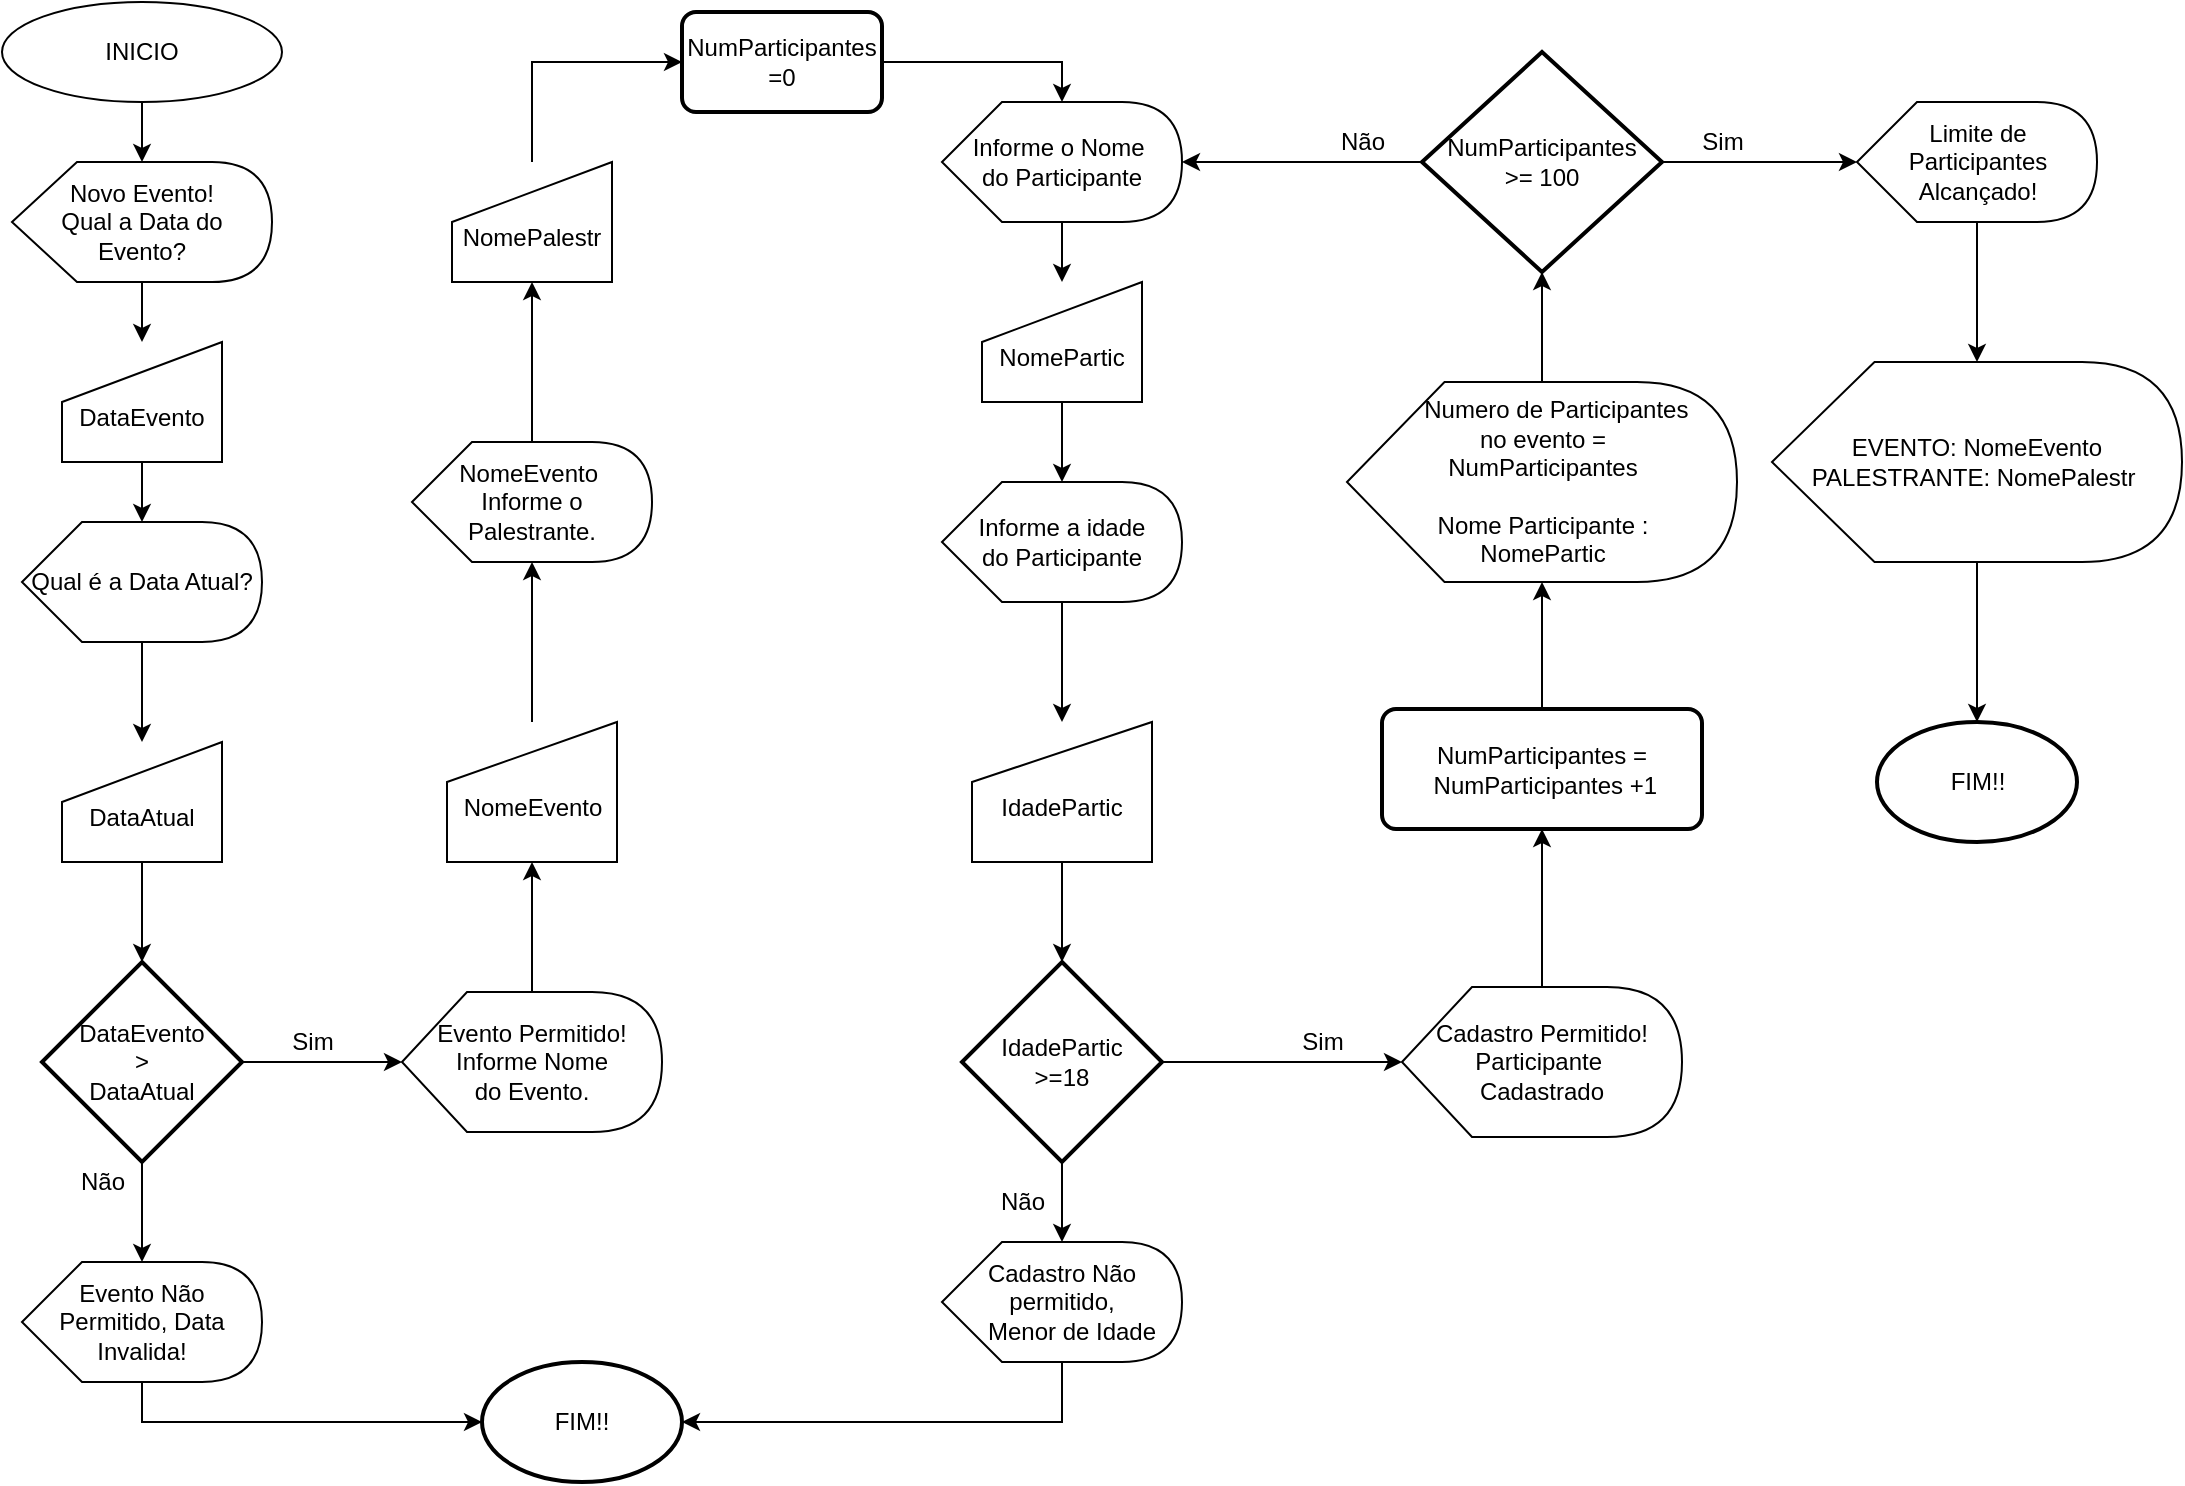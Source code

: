 <mxfile version="14.9.8" type="device"><diagram id="LUPZV6kGyXnm7eLJj6zF" name="Page-1"><mxGraphModel dx="1102" dy="614" grid="1" gridSize="10" guides="1" tooltips="1" connect="1" arrows="1" fold="1" page="1" pageScale="1" pageWidth="1169" pageHeight="827" math="0" shadow="0"><root><mxCell id="0"/><mxCell id="1" parent="0"/><mxCell id="jjQpmmcVx8PR-NArtceY-3" value="" style="edgeStyle=orthogonalEdgeStyle;rounded=0;orthogonalLoop=1;jettySize=auto;html=1;" edge="1" parent="1" source="0DQqVzAVI8Pw93I1JX0w-1" target="jjQpmmcVx8PR-NArtceY-1"><mxGeometry relative="1" as="geometry"/></mxCell><mxCell id="0DQqVzAVI8Pw93I1JX0w-1" value="INICIO" style="ellipse;whiteSpace=wrap;html=1;" parent="1" vertex="1"><mxGeometry x="20" y="30" width="140" height="50" as="geometry"/></mxCell><mxCell id="jjQpmmcVx8PR-NArtceY-5" value="" style="edgeStyle=orthogonalEdgeStyle;rounded=0;orthogonalLoop=1;jettySize=auto;html=1;" edge="1" parent="1" source="jjQpmmcVx8PR-NArtceY-1" target="jjQpmmcVx8PR-NArtceY-4"><mxGeometry relative="1" as="geometry"/></mxCell><mxCell id="jjQpmmcVx8PR-NArtceY-1" value="Novo Evento!&lt;br&gt;Qual a Data do Evento?" style="shape=display;whiteSpace=wrap;html=1;size=0.25;" vertex="1" parent="1"><mxGeometry x="25" y="110" width="130" height="60" as="geometry"/></mxCell><mxCell id="jjQpmmcVx8PR-NArtceY-8" value="" style="edgeStyle=orthogonalEdgeStyle;rounded=0;orthogonalLoop=1;jettySize=auto;html=1;" edge="1" parent="1" source="jjQpmmcVx8PR-NArtceY-4" target="jjQpmmcVx8PR-NArtceY-7"><mxGeometry relative="1" as="geometry"/></mxCell><mxCell id="jjQpmmcVx8PR-NArtceY-4" value="&lt;br&gt;DataEvento" style="shape=manualInput;whiteSpace=wrap;html=1;" vertex="1" parent="1"><mxGeometry x="50" y="200" width="80" height="60" as="geometry"/></mxCell><mxCell id="jjQpmmcVx8PR-NArtceY-12" value="" style="edgeStyle=orthogonalEdgeStyle;rounded=0;orthogonalLoop=1;jettySize=auto;html=1;" edge="1" parent="1" source="jjQpmmcVx8PR-NArtceY-7" target="jjQpmmcVx8PR-NArtceY-11"><mxGeometry relative="1" as="geometry"/></mxCell><mxCell id="jjQpmmcVx8PR-NArtceY-7" value="Qual é a Data Atual?" style="shape=display;whiteSpace=wrap;html=1;" vertex="1" parent="1"><mxGeometry x="30" y="290" width="120" height="60" as="geometry"/></mxCell><mxCell id="jjQpmmcVx8PR-NArtceY-9" value="Sim" style="text;html=1;align=center;verticalAlign=middle;resizable=0;points=[];autosize=1;strokeColor=none;" vertex="1" parent="1"><mxGeometry x="155" y="540" width="40" height="20" as="geometry"/></mxCell><mxCell id="jjQpmmcVx8PR-NArtceY-10" value="Não" style="text;html=1;align=center;verticalAlign=middle;resizable=0;points=[];autosize=1;strokeColor=none;" vertex="1" parent="1"><mxGeometry x="50" y="610" width="40" height="20" as="geometry"/></mxCell><mxCell id="jjQpmmcVx8PR-NArtceY-14" value="" style="edgeStyle=orthogonalEdgeStyle;rounded=0;orthogonalLoop=1;jettySize=auto;html=1;" edge="1" parent="1" source="jjQpmmcVx8PR-NArtceY-11" target="jjQpmmcVx8PR-NArtceY-13"><mxGeometry relative="1" as="geometry"/></mxCell><mxCell id="jjQpmmcVx8PR-NArtceY-11" value="&lt;br&gt;DataAtual" style="shape=manualInput;whiteSpace=wrap;html=1;" vertex="1" parent="1"><mxGeometry x="50" y="400" width="80" height="60" as="geometry"/></mxCell><mxCell id="jjQpmmcVx8PR-NArtceY-16" value="" style="edgeStyle=orthogonalEdgeStyle;rounded=0;orthogonalLoop=1;jettySize=auto;html=1;" edge="1" parent="1" source="jjQpmmcVx8PR-NArtceY-13" target="jjQpmmcVx8PR-NArtceY-15"><mxGeometry relative="1" as="geometry"/></mxCell><mxCell id="jjQpmmcVx8PR-NArtceY-18" value="" style="edgeStyle=orthogonalEdgeStyle;rounded=0;orthogonalLoop=1;jettySize=auto;html=1;" edge="1" parent="1" source="jjQpmmcVx8PR-NArtceY-13" target="jjQpmmcVx8PR-NArtceY-17"><mxGeometry relative="1" as="geometry"/></mxCell><mxCell id="jjQpmmcVx8PR-NArtceY-13" value="DataEvento &lt;br&gt;&amp;gt;&lt;br&gt;DataAtual" style="strokeWidth=2;html=1;shape=mxgraph.flowchart.decision;whiteSpace=wrap;" vertex="1" parent="1"><mxGeometry x="40" y="510" width="100" height="100" as="geometry"/></mxCell><mxCell id="jjQpmmcVx8PR-NArtceY-67" style="edgeStyle=orthogonalEdgeStyle;rounded=0;orthogonalLoop=1;jettySize=auto;html=1;exitX=0;exitY=0;exitDx=60;exitDy=60;exitPerimeter=0;entryX=0;entryY=0.5;entryDx=0;entryDy=0;entryPerimeter=0;" edge="1" parent="1" source="jjQpmmcVx8PR-NArtceY-15" target="jjQpmmcVx8PR-NArtceY-19"><mxGeometry relative="1" as="geometry"/></mxCell><mxCell id="jjQpmmcVx8PR-NArtceY-15" value="Evento Não Permitido, Data Invalida!" style="shape=display;whiteSpace=wrap;html=1;" vertex="1" parent="1"><mxGeometry x="30" y="660" width="120" height="60" as="geometry"/></mxCell><mxCell id="jjQpmmcVx8PR-NArtceY-22" value="" style="edgeStyle=orthogonalEdgeStyle;rounded=0;orthogonalLoop=1;jettySize=auto;html=1;" edge="1" parent="1" source="jjQpmmcVx8PR-NArtceY-17" target="jjQpmmcVx8PR-NArtceY-21"><mxGeometry relative="1" as="geometry"/></mxCell><mxCell id="jjQpmmcVx8PR-NArtceY-17" value="Evento Permitido!&lt;br&gt;Informe Nome &lt;br&gt;do Evento." style="shape=display;whiteSpace=wrap;html=1;" vertex="1" parent="1"><mxGeometry x="220" y="525" width="130" height="70" as="geometry"/></mxCell><mxCell id="jjQpmmcVx8PR-NArtceY-19" value="FIM!!" style="strokeWidth=2;html=1;shape=mxgraph.flowchart.start_1;whiteSpace=wrap;" vertex="1" parent="1"><mxGeometry x="260" y="710" width="100" height="60" as="geometry"/></mxCell><mxCell id="jjQpmmcVx8PR-NArtceY-25" value="" style="edgeStyle=orthogonalEdgeStyle;rounded=0;orthogonalLoop=1;jettySize=auto;html=1;" edge="1" parent="1" source="jjQpmmcVx8PR-NArtceY-21" target="jjQpmmcVx8PR-NArtceY-24"><mxGeometry relative="1" as="geometry"/></mxCell><mxCell id="jjQpmmcVx8PR-NArtceY-21" value="&lt;br&gt;NomeEvento" style="shape=manualInput;whiteSpace=wrap;html=1;" vertex="1" parent="1"><mxGeometry x="242.5" y="390" width="85" height="70" as="geometry"/></mxCell><mxCell id="jjQpmmcVx8PR-NArtceY-27" value="" style="edgeStyle=orthogonalEdgeStyle;rounded=0;orthogonalLoop=1;jettySize=auto;html=1;" edge="1" parent="1" source="jjQpmmcVx8PR-NArtceY-24" target="jjQpmmcVx8PR-NArtceY-26"><mxGeometry relative="1" as="geometry"/></mxCell><mxCell id="jjQpmmcVx8PR-NArtceY-24" value="NomeEvento&amp;nbsp;&lt;br&gt;Informe o &lt;br&gt;Palestrante." style="shape=display;whiteSpace=wrap;html=1;" vertex="1" parent="1"><mxGeometry x="225" y="250" width="120" height="60" as="geometry"/></mxCell><mxCell id="jjQpmmcVx8PR-NArtceY-30" value="" style="edgeStyle=orthogonalEdgeStyle;rounded=0;orthogonalLoop=1;jettySize=auto;html=1;entryX=0;entryY=0.5;entryDx=0;entryDy=0;" edge="1" parent="1" source="jjQpmmcVx8PR-NArtceY-26" target="jjQpmmcVx8PR-NArtceY-29"><mxGeometry relative="1" as="geometry"><Array as="points"><mxPoint x="285" y="60"/></Array></mxGeometry></mxCell><mxCell id="jjQpmmcVx8PR-NArtceY-26" value="&lt;br&gt;NomePalestr" style="shape=manualInput;whiteSpace=wrap;html=1;" vertex="1" parent="1"><mxGeometry x="245" y="110" width="80" height="60" as="geometry"/></mxCell><mxCell id="jjQpmmcVx8PR-NArtceY-33" value="" style="edgeStyle=orthogonalEdgeStyle;rounded=0;orthogonalLoop=1;jettySize=auto;html=1;" edge="1" parent="1" source="jjQpmmcVx8PR-NArtceY-29" target="jjQpmmcVx8PR-NArtceY-31"><mxGeometry relative="1" as="geometry"><Array as="points"><mxPoint x="550" y="60"/></Array></mxGeometry></mxCell><mxCell id="jjQpmmcVx8PR-NArtceY-29" value="NumParticipantes&lt;br&gt;=0" style="rounded=1;whiteSpace=wrap;html=1;absoluteArcSize=1;arcSize=14;strokeWidth=2;" vertex="1" parent="1"><mxGeometry x="360" y="35" width="100" height="50" as="geometry"/></mxCell><mxCell id="jjQpmmcVx8PR-NArtceY-34" value="" style="edgeStyle=orthogonalEdgeStyle;rounded=0;orthogonalLoop=1;jettySize=auto;html=1;" edge="1" parent="1" source="jjQpmmcVx8PR-NArtceY-31" target="jjQpmmcVx8PR-NArtceY-32"><mxGeometry relative="1" as="geometry"/></mxCell><mxCell id="jjQpmmcVx8PR-NArtceY-31" value="Informe o Nome&amp;nbsp;&lt;br&gt;do Participante" style="shape=display;whiteSpace=wrap;html=1;" vertex="1" parent="1"><mxGeometry x="490" y="80" width="120" height="60" as="geometry"/></mxCell><mxCell id="jjQpmmcVx8PR-NArtceY-37" value="" style="edgeStyle=orthogonalEdgeStyle;rounded=0;orthogonalLoop=1;jettySize=auto;html=1;" edge="1" parent="1" source="jjQpmmcVx8PR-NArtceY-32" target="jjQpmmcVx8PR-NArtceY-35"><mxGeometry relative="1" as="geometry"/></mxCell><mxCell id="jjQpmmcVx8PR-NArtceY-32" value="&lt;br&gt;NomePartic" style="shape=manualInput;whiteSpace=wrap;html=1;" vertex="1" parent="1"><mxGeometry x="510" y="170" width="80" height="60" as="geometry"/></mxCell><mxCell id="jjQpmmcVx8PR-NArtceY-38" value="" style="edgeStyle=orthogonalEdgeStyle;rounded=0;orthogonalLoop=1;jettySize=auto;html=1;" edge="1" parent="1" source="jjQpmmcVx8PR-NArtceY-35" target="jjQpmmcVx8PR-NArtceY-36"><mxGeometry relative="1" as="geometry"/></mxCell><mxCell id="jjQpmmcVx8PR-NArtceY-35" value="Informe a idade&lt;br&gt;do Participante" style="shape=display;whiteSpace=wrap;html=1;" vertex="1" parent="1"><mxGeometry x="490" y="270" width="120" height="60" as="geometry"/></mxCell><mxCell id="jjQpmmcVx8PR-NArtceY-40" value="" style="edgeStyle=orthogonalEdgeStyle;rounded=0;orthogonalLoop=1;jettySize=auto;html=1;" edge="1" parent="1" source="jjQpmmcVx8PR-NArtceY-36" target="jjQpmmcVx8PR-NArtceY-39"><mxGeometry relative="1" as="geometry"/></mxCell><mxCell id="jjQpmmcVx8PR-NArtceY-36" value="&lt;br&gt;IdadePartic" style="shape=manualInput;whiteSpace=wrap;html=1;" vertex="1" parent="1"><mxGeometry x="505" y="390" width="90" height="70" as="geometry"/></mxCell><mxCell id="jjQpmmcVx8PR-NArtceY-43" value="" style="edgeStyle=orthogonalEdgeStyle;rounded=0;orthogonalLoop=1;jettySize=auto;html=1;" edge="1" parent="1" source="jjQpmmcVx8PR-NArtceY-39" target="jjQpmmcVx8PR-NArtceY-41"><mxGeometry relative="1" as="geometry"/></mxCell><mxCell id="jjQpmmcVx8PR-NArtceY-47" value="" style="edgeStyle=orthogonalEdgeStyle;rounded=0;orthogonalLoop=1;jettySize=auto;html=1;" edge="1" parent="1" source="jjQpmmcVx8PR-NArtceY-39" target="jjQpmmcVx8PR-NArtceY-46"><mxGeometry relative="1" as="geometry"/></mxCell><mxCell id="jjQpmmcVx8PR-NArtceY-39" value="IdadePartic &lt;br&gt;&amp;gt;=18" style="strokeWidth=2;html=1;shape=mxgraph.flowchart.decision;whiteSpace=wrap;" vertex="1" parent="1"><mxGeometry x="500" y="510" width="100" height="100" as="geometry"/></mxCell><mxCell id="jjQpmmcVx8PR-NArtceY-41" value="Cadastro Não permitido,&lt;br&gt;&amp;nbsp; &amp;nbsp;Menor de Idade" style="shape=display;whiteSpace=wrap;html=1;" vertex="1" parent="1"><mxGeometry x="490" y="650" width="120" height="60" as="geometry"/></mxCell><mxCell id="jjQpmmcVx8PR-NArtceY-42" value="Não" style="text;html=1;align=center;verticalAlign=middle;resizable=0;points=[];autosize=1;strokeColor=none;" vertex="1" parent="1"><mxGeometry x="510" y="620" width="40" height="20" as="geometry"/></mxCell><mxCell id="jjQpmmcVx8PR-NArtceY-45" value="" style="edgeStyle=orthogonalEdgeStyle;rounded=0;orthogonalLoop=1;jettySize=auto;html=1;entryX=1;entryY=0.5;entryDx=0;entryDy=0;entryPerimeter=0;exitX=0;exitY=0;exitDx=60;exitDy=60;exitPerimeter=0;" edge="1" parent="1" source="jjQpmmcVx8PR-NArtceY-41" target="jjQpmmcVx8PR-NArtceY-19"><mxGeometry relative="1" as="geometry"><mxPoint x="410" y="630" as="sourcePoint"/><mxPoint x="466" y="740" as="targetPoint"/><Array as="points"><mxPoint x="550" y="740"/></Array></mxGeometry></mxCell><mxCell id="jjQpmmcVx8PR-NArtceY-50" value="" style="edgeStyle=orthogonalEdgeStyle;rounded=0;orthogonalLoop=1;jettySize=auto;html=1;" edge="1" parent="1" source="jjQpmmcVx8PR-NArtceY-46" target="jjQpmmcVx8PR-NArtceY-49"><mxGeometry relative="1" as="geometry"/></mxCell><mxCell id="jjQpmmcVx8PR-NArtceY-46" value="Cadastro Permitido!&lt;br&gt;Participante&amp;nbsp;&lt;br&gt;Cadastrado" style="shape=display;whiteSpace=wrap;html=1;" vertex="1" parent="1"><mxGeometry x="720" y="522.5" width="140" height="75" as="geometry"/></mxCell><mxCell id="jjQpmmcVx8PR-NArtceY-48" value="Sim" style="text;html=1;align=center;verticalAlign=middle;resizable=0;points=[];autosize=1;strokeColor=none;" vertex="1" parent="1"><mxGeometry x="660" y="540" width="40" height="20" as="geometry"/></mxCell><mxCell id="jjQpmmcVx8PR-NArtceY-53" value="" style="edgeStyle=orthogonalEdgeStyle;rounded=0;orthogonalLoop=1;jettySize=auto;html=1;" edge="1" parent="1" source="jjQpmmcVx8PR-NArtceY-49" target="jjQpmmcVx8PR-NArtceY-52"><mxGeometry relative="1" as="geometry"/></mxCell><mxCell id="jjQpmmcVx8PR-NArtceY-49" value="NumParticipantes =&lt;br&gt;&amp;nbsp;NumParticipantes +1" style="rounded=1;whiteSpace=wrap;html=1;absoluteArcSize=1;arcSize=14;strokeWidth=2;" vertex="1" parent="1"><mxGeometry x="710" y="383.5" width="160" height="60" as="geometry"/></mxCell><mxCell id="jjQpmmcVx8PR-NArtceY-56" style="edgeStyle=orthogonalEdgeStyle;rounded=0;orthogonalLoop=1;jettySize=auto;html=1;exitX=1;exitY=0.5;exitDx=0;exitDy=0;exitPerimeter=0;entryX=0;entryY=0.5;entryDx=0;entryDy=0;entryPerimeter=0;" edge="1" parent="1" source="jjQpmmcVx8PR-NArtceY-51" target="jjQpmmcVx8PR-NArtceY-55"><mxGeometry relative="1" as="geometry"/></mxCell><mxCell id="jjQpmmcVx8PR-NArtceY-66" style="edgeStyle=orthogonalEdgeStyle;rounded=0;orthogonalLoop=1;jettySize=auto;html=1;exitX=0;exitY=0.5;exitDx=0;exitDy=0;exitPerimeter=0;entryX=1;entryY=0.5;entryDx=0;entryDy=0;entryPerimeter=0;" edge="1" parent="1" source="jjQpmmcVx8PR-NArtceY-51" target="jjQpmmcVx8PR-NArtceY-31"><mxGeometry relative="1" as="geometry"/></mxCell><mxCell id="jjQpmmcVx8PR-NArtceY-51" value="NumParticipantes&lt;br&gt;&amp;gt;= 100" style="strokeWidth=2;html=1;shape=mxgraph.flowchart.decision;whiteSpace=wrap;" vertex="1" parent="1"><mxGeometry x="730" y="55" width="120" height="110" as="geometry"/></mxCell><mxCell id="jjQpmmcVx8PR-NArtceY-54" value="" style="edgeStyle=orthogonalEdgeStyle;rounded=0;orthogonalLoop=1;jettySize=auto;html=1;" edge="1" parent="1" source="jjQpmmcVx8PR-NArtceY-52" target="jjQpmmcVx8PR-NArtceY-51"><mxGeometry relative="1" as="geometry"/></mxCell><mxCell id="jjQpmmcVx8PR-NArtceY-52" value="&amp;nbsp; &amp;nbsp; Numero de Participantes &lt;br&gt;no evento =&lt;br&gt;NumParticipantes&lt;br&gt;&lt;br&gt;Nome Participante :&lt;br&gt;NomePartic" style="shape=display;whiteSpace=wrap;html=1;" vertex="1" parent="1"><mxGeometry x="692.5" y="220" width="195" height="100" as="geometry"/></mxCell><mxCell id="jjQpmmcVx8PR-NArtceY-69" value="" style="edgeStyle=orthogonalEdgeStyle;rounded=0;orthogonalLoop=1;jettySize=auto;html=1;" edge="1" parent="1" source="jjQpmmcVx8PR-NArtceY-55" target="jjQpmmcVx8PR-NArtceY-68"><mxGeometry relative="1" as="geometry"/></mxCell><mxCell id="jjQpmmcVx8PR-NArtceY-55" value="Limite de Participantes Alcançado!" style="shape=display;whiteSpace=wrap;html=1;" vertex="1" parent="1"><mxGeometry x="947.5" y="80" width="120" height="60" as="geometry"/></mxCell><mxCell id="jjQpmmcVx8PR-NArtceY-57" value="Sim" style="text;html=1;align=center;verticalAlign=middle;resizable=0;points=[];autosize=1;strokeColor=none;" vertex="1" parent="1"><mxGeometry x="860" y="90" width="40" height="20" as="geometry"/></mxCell><mxCell id="jjQpmmcVx8PR-NArtceY-58" value="FIM!!" style="strokeWidth=2;html=1;shape=mxgraph.flowchart.start_1;whiteSpace=wrap;" vertex="1" parent="1"><mxGeometry x="957.5" y="390" width="100" height="60" as="geometry"/></mxCell><mxCell id="jjQpmmcVx8PR-NArtceY-63" value="Não" style="text;html=1;align=center;verticalAlign=middle;resizable=0;points=[];autosize=1;strokeColor=none;" vertex="1" parent="1"><mxGeometry x="680" y="90" width="40" height="20" as="geometry"/></mxCell><mxCell id="jjQpmmcVx8PR-NArtceY-70" value="" style="edgeStyle=orthogonalEdgeStyle;rounded=0;orthogonalLoop=1;jettySize=auto;html=1;" edge="1" parent="1" source="jjQpmmcVx8PR-NArtceY-68" target="jjQpmmcVx8PR-NArtceY-58"><mxGeometry relative="1" as="geometry"/></mxCell><mxCell id="jjQpmmcVx8PR-NArtceY-68" value="EVENTO: NomeEvento&lt;br&gt;PALESTRANTE: NomePalestr&amp;nbsp;&lt;br&gt;" style="shape=display;whiteSpace=wrap;html=1;" vertex="1" parent="1"><mxGeometry x="905" y="210" width="205" height="100" as="geometry"/></mxCell></root></mxGraphModel></diagram></mxfile>